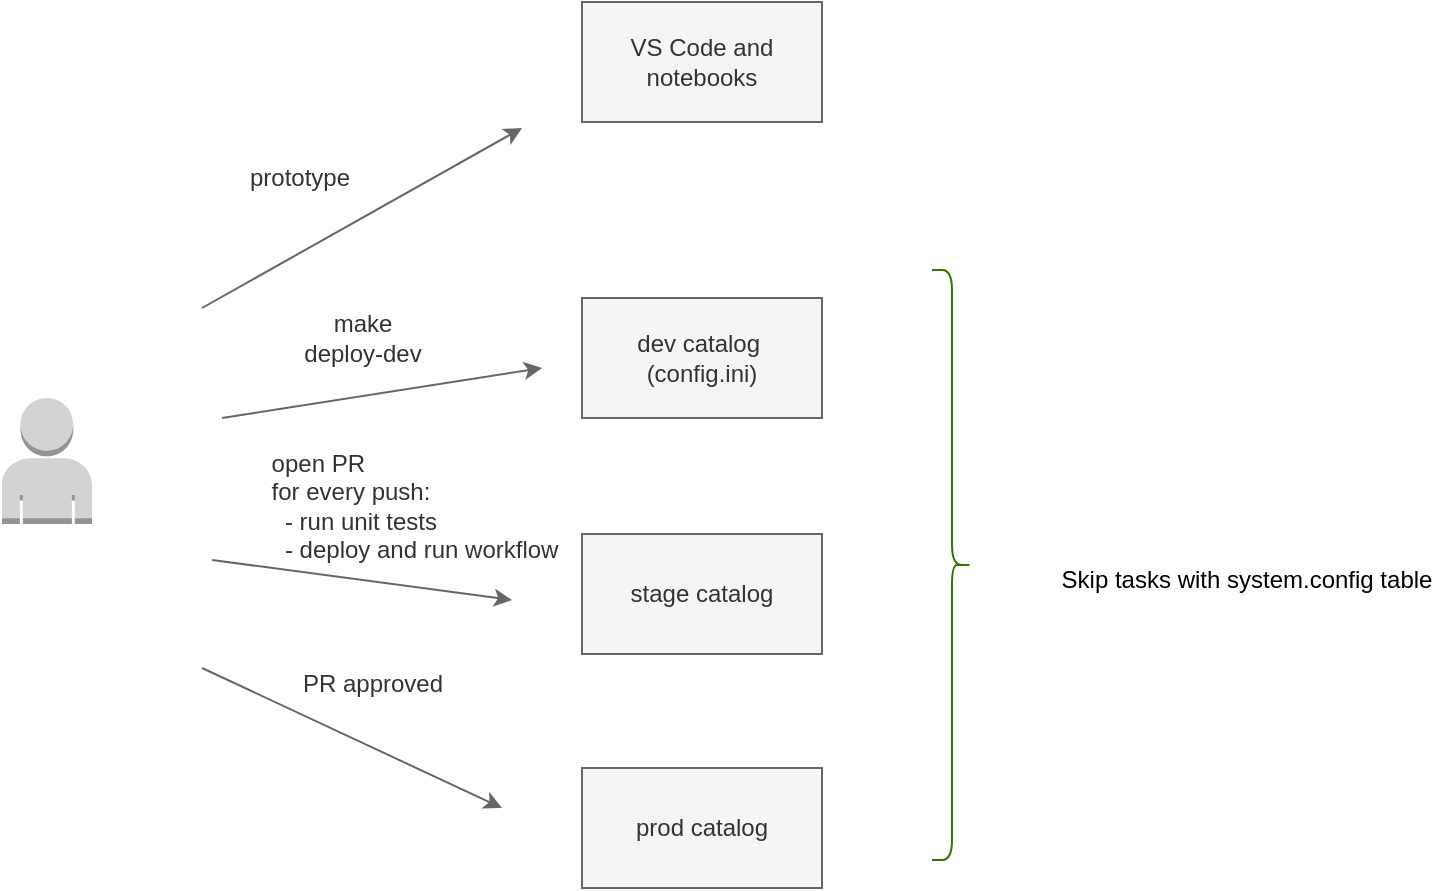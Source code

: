 <mxfile>
    <diagram id="mtFdcSvoKdh9C-5KIGSu" name="Page-1">
        <mxGraphModel dx="1056" dy="551" grid="0" gridSize="10" guides="1" tooltips="1" connect="1" arrows="1" fold="1" page="1" pageScale="1" pageWidth="850" pageHeight="1100" background="#ffffff" math="0" shadow="0">
            <root>
                <mxCell id="0"/>
                <mxCell id="1" parent="0"/>
                <mxCell id="2" value="VS Code and notebooks" style="rounded=0;whiteSpace=wrap;html=1;fillColor=#f5f5f5;fontColor=#333333;strokeColor=#666666;" parent="1" vertex="1">
                    <mxGeometry x="407" y="157" width="120" height="60" as="geometry"/>
                </mxCell>
                <mxCell id="3" value="prototype" style="text;html=1;strokeColor=none;fillColor=none;align=center;verticalAlign=middle;whiteSpace=wrap;rounded=0;fontColor=#333333;" parent="1" vertex="1">
                    <mxGeometry x="236" y="230" width="60" height="30" as="geometry"/>
                </mxCell>
                <mxCell id="5" value="dev catalog&amp;nbsp;&lt;div&gt;(config.ini)&lt;/div&gt;" style="rounded=0;whiteSpace=wrap;html=1;fillColor=#f5f5f5;fontColor=#333333;strokeColor=#666666;" parent="1" vertex="1">
                    <mxGeometry x="407" y="305" width="120" height="60" as="geometry"/>
                </mxCell>
                <mxCell id="6" value="stage catalog" style="rounded=0;whiteSpace=wrap;html=1;fillColor=#f5f5f5;fontColor=#333333;strokeColor=#666666;" parent="1" vertex="1">
                    <mxGeometry x="407" y="423" width="120" height="60" as="geometry"/>
                </mxCell>
                <mxCell id="8" value="prod catalog" style="rounded=0;whiteSpace=wrap;html=1;fillColor=#f5f5f5;fontColor=#333333;strokeColor=#666666;" parent="1" vertex="1">
                    <mxGeometry x="407" y="540" width="120" height="60" as="geometry"/>
                </mxCell>
                <mxCell id="9" value="" style="endArrow=classic;html=1;fillColor=#f5f5f5;strokeColor=#666666;" parent="1" edge="1">
                    <mxGeometry width="50" height="50" relative="1" as="geometry">
                        <mxPoint x="222" y="436" as="sourcePoint"/>
                        <mxPoint x="372" y="456" as="targetPoint"/>
                    </mxGeometry>
                </mxCell>
                <mxCell id="10" value="" style="endArrow=classic;html=1;fillColor=#f5f5f5;strokeColor=#666666;" parent="1" edge="1">
                    <mxGeometry width="50" height="50" relative="1" as="geometry">
                        <mxPoint x="227" y="365" as="sourcePoint"/>
                        <mxPoint x="387" y="340" as="targetPoint"/>
                    </mxGeometry>
                </mxCell>
                <mxCell id="11" value="" style="endArrow=classic;html=1;fillColor=#f5f5f5;strokeColor=#666666;" parent="1" edge="1">
                    <mxGeometry width="50" height="50" relative="1" as="geometry">
                        <mxPoint x="217" y="310" as="sourcePoint"/>
                        <mxPoint x="377" y="220" as="targetPoint"/>
                    </mxGeometry>
                </mxCell>
                <mxCell id="12" value="make &lt;br&gt;deploy-dev" style="text;html=1;align=center;verticalAlign=middle;resizable=0;points=[];autosize=1;strokeColor=none;fillColor=none;fontColor=#333333;" parent="1" vertex="1">
                    <mxGeometry x="257" y="305" width="80" height="40" as="geometry"/>
                </mxCell>
                <mxCell id="13" value="&lt;div style=&quot;text-align: left;&quot;&gt;&lt;span style=&quot;background-color: initial;&quot;&gt;open PR&lt;/span&gt;&lt;/div&gt;&lt;div style=&quot;text-align: left;&quot;&gt;&lt;span style=&quot;background-color: initial;&quot;&gt;for every push:&lt;/span&gt;&lt;/div&gt;&lt;div style=&quot;text-align: left;&quot;&gt;&lt;span style=&quot;background-color: initial;&quot;&gt;&amp;nbsp; - run unit tests&lt;/span&gt;&lt;/div&gt;&lt;div style=&quot;text-align: left;&quot;&gt;&lt;span style=&quot;background-color: initial;&quot;&gt;&amp;nbsp; - deploy and run workflow&lt;/span&gt;&lt;/div&gt;" style="text;html=1;align=center;verticalAlign=middle;resizable=0;points=[];autosize=1;strokeColor=none;fillColor=none;fontColor=#333333;" parent="1" vertex="1">
                    <mxGeometry x="238" y="374" width="170" height="70" as="geometry"/>
                </mxCell>
                <mxCell id="14" value="&lt;div style=&quot;text-align: left;&quot;&gt;PR approved&lt;/div&gt;" style="text;html=1;align=center;verticalAlign=middle;resizable=0;points=[];autosize=1;strokeColor=none;fillColor=none;fontColor=#333333;" parent="1" vertex="1">
                    <mxGeometry x="257" y="483" width="90" height="30" as="geometry"/>
                </mxCell>
                <mxCell id="15" value="" style="endArrow=classic;html=1;fillColor=#f5f5f5;strokeColor=#666666;" parent="1" edge="1">
                    <mxGeometry width="50" height="50" relative="1" as="geometry">
                        <mxPoint x="217" y="490" as="sourcePoint"/>
                        <mxPoint x="367" y="560" as="targetPoint"/>
                    </mxGeometry>
                </mxCell>
                <mxCell id="18" value="" style="outlineConnect=0;dashed=0;verticalLabelPosition=bottom;verticalAlign=top;align=center;html=1;shape=mxgraph.aws3.user;fillColor=#D2D3D3;gradientColor=none;" parent="1" vertex="1">
                    <mxGeometry x="117" y="355" width="45" height="63" as="geometry"/>
                </mxCell>
                <mxCell id="20" value="" style="shape=curlyBracket;whiteSpace=wrap;html=1;rounded=1;flipH=1;labelPosition=right;verticalLabelPosition=middle;align=left;verticalAlign=middle;fillColor=#60a917;fontColor=#ffffff;strokeColor=#2D7600;" parent="1" vertex="1">
                    <mxGeometry x="582" y="291" width="20" height="295" as="geometry"/>
                </mxCell>
                <mxCell id="24" value="Skip tasks with system.config table" style="text;html=1;align=center;verticalAlign=middle;resizable=0;points=[];autosize=1;fontColor=#000000;" parent="1" vertex="1">
                    <mxGeometry x="637" y="433" width="203" height="26" as="geometry"/>
                </mxCell>
            </root>
        </mxGraphModel>
    </diagram>
</mxfile>